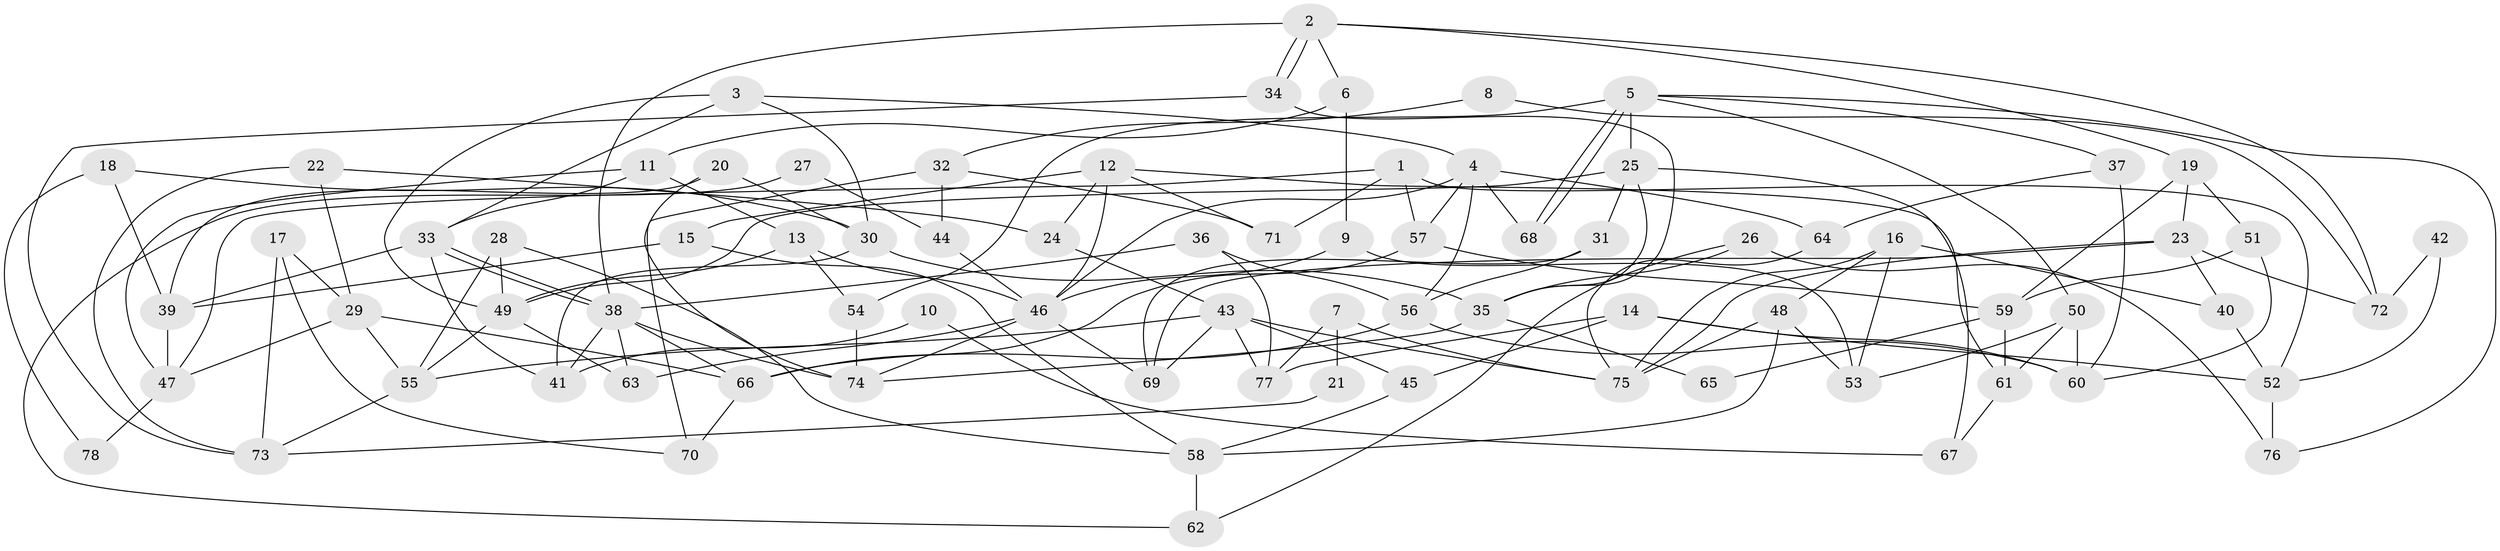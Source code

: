 // coarse degree distribution, {4: 0.20512820512820512, 6: 0.1794871794871795, 3: 0.2564102564102564, 5: 0.15384615384615385, 9: 0.05128205128205128, 7: 0.07692307692307693, 8: 0.02564102564102564, 11: 0.02564102564102564, 2: 0.02564102564102564}
// Generated by graph-tools (version 1.1) at 2025/37/03/04/25 23:37:02]
// undirected, 78 vertices, 156 edges
graph export_dot {
  node [color=gray90,style=filled];
  1;
  2;
  3;
  4;
  5;
  6;
  7;
  8;
  9;
  10;
  11;
  12;
  13;
  14;
  15;
  16;
  17;
  18;
  19;
  20;
  21;
  22;
  23;
  24;
  25;
  26;
  27;
  28;
  29;
  30;
  31;
  32;
  33;
  34;
  35;
  36;
  37;
  38;
  39;
  40;
  41;
  42;
  43;
  44;
  45;
  46;
  47;
  48;
  49;
  50;
  51;
  52;
  53;
  54;
  55;
  56;
  57;
  58;
  59;
  60;
  61;
  62;
  63;
  64;
  65;
  66;
  67;
  68;
  69;
  70;
  71;
  72;
  73;
  74;
  75;
  76;
  77;
  78;
  1 -- 57;
  1 -- 47;
  1 -- 52;
  1 -- 71;
  2 -- 38;
  2 -- 34;
  2 -- 34;
  2 -- 6;
  2 -- 19;
  2 -- 72;
  3 -- 49;
  3 -- 30;
  3 -- 4;
  3 -- 33;
  4 -- 56;
  4 -- 46;
  4 -- 57;
  4 -- 64;
  4 -- 68;
  5 -- 68;
  5 -- 68;
  5 -- 54;
  5 -- 25;
  5 -- 37;
  5 -- 50;
  5 -- 76;
  6 -- 11;
  6 -- 9;
  7 -- 75;
  7 -- 77;
  7 -- 21;
  8 -- 72;
  8 -- 32;
  9 -- 46;
  9 -- 53;
  10 -- 67;
  10 -- 41;
  11 -- 33;
  11 -- 13;
  11 -- 47;
  12 -- 24;
  12 -- 46;
  12 -- 15;
  12 -- 61;
  12 -- 71;
  13 -- 46;
  13 -- 49;
  13 -- 54;
  14 -- 52;
  14 -- 60;
  14 -- 45;
  14 -- 77;
  15 -- 39;
  15 -- 58;
  16 -- 53;
  16 -- 48;
  16 -- 40;
  16 -- 75;
  17 -- 29;
  17 -- 73;
  17 -- 70;
  18 -- 30;
  18 -- 39;
  18 -- 78;
  19 -- 59;
  19 -- 23;
  19 -- 51;
  20 -- 74;
  20 -- 39;
  20 -- 30;
  21 -- 73;
  22 -- 73;
  22 -- 29;
  22 -- 24;
  23 -- 69;
  23 -- 40;
  23 -- 72;
  23 -- 75;
  24 -- 43;
  25 -- 35;
  25 -- 31;
  25 -- 49;
  25 -- 67;
  26 -- 76;
  26 -- 35;
  26 -- 62;
  27 -- 62;
  27 -- 44;
  28 -- 58;
  28 -- 49;
  28 -- 55;
  29 -- 66;
  29 -- 55;
  29 -- 47;
  30 -- 41;
  30 -- 35;
  31 -- 69;
  31 -- 56;
  32 -- 71;
  32 -- 70;
  32 -- 44;
  33 -- 38;
  33 -- 38;
  33 -- 39;
  33 -- 41;
  34 -- 35;
  34 -- 73;
  35 -- 74;
  35 -- 65;
  36 -- 56;
  36 -- 77;
  36 -- 38;
  37 -- 64;
  37 -- 60;
  38 -- 41;
  38 -- 63;
  38 -- 66;
  38 -- 74;
  39 -- 47;
  40 -- 52;
  42 -- 72;
  42 -- 52;
  43 -- 75;
  43 -- 45;
  43 -- 55;
  43 -- 69;
  43 -- 77;
  44 -- 46;
  45 -- 58;
  46 -- 63;
  46 -- 69;
  46 -- 74;
  47 -- 78;
  48 -- 75;
  48 -- 53;
  48 -- 58;
  49 -- 55;
  49 -- 63;
  50 -- 60;
  50 -- 53;
  50 -- 61;
  51 -- 59;
  51 -- 60;
  52 -- 76;
  54 -- 74;
  55 -- 73;
  56 -- 60;
  56 -- 66;
  57 -- 66;
  57 -- 59;
  58 -- 62;
  59 -- 61;
  59 -- 65;
  61 -- 67;
  64 -- 75;
  66 -- 70;
}
